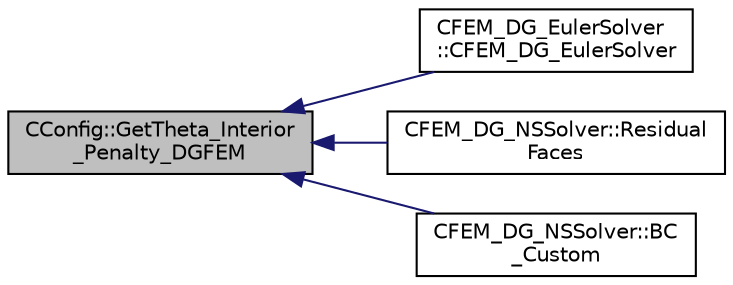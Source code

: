 digraph "CConfig::GetTheta_Interior_Penalty_DGFEM"
{
  edge [fontname="Helvetica",fontsize="10",labelfontname="Helvetica",labelfontsize="10"];
  node [fontname="Helvetica",fontsize="10",shape=record];
  rankdir="LR";
  Node12378 [label="CConfig::GetTheta_Interior\l_Penalty_DGFEM",height=0.2,width=0.4,color="black", fillcolor="grey75", style="filled", fontcolor="black"];
  Node12378 -> Node12379 [dir="back",color="midnightblue",fontsize="10",style="solid",fontname="Helvetica"];
  Node12379 [label="CFEM_DG_EulerSolver\l::CFEM_DG_EulerSolver",height=0.2,width=0.4,color="black", fillcolor="white", style="filled",URL="$class_c_f_e_m___d_g___euler_solver.html#a677fa998b78bd489a3f8bee0d56623dd"];
  Node12378 -> Node12380 [dir="back",color="midnightblue",fontsize="10",style="solid",fontname="Helvetica"];
  Node12380 [label="CFEM_DG_NSSolver::Residual\lFaces",height=0.2,width=0.4,color="black", fillcolor="white", style="filled",URL="$class_c_f_e_m___d_g___n_s_solver.html#a5afc06c0edede6e3917a6b24158930ba",tooltip="Compute the spatial residual for the given range of faces. "];
  Node12378 -> Node12381 [dir="back",color="midnightblue",fontsize="10",style="solid",fontname="Helvetica"];
  Node12381 [label="CFEM_DG_NSSolver::BC\l_Custom",height=0.2,width=0.4,color="black", fillcolor="white", style="filled",URL="$class_c_f_e_m___d_g___n_s_solver.html#a8e27fad06f1bde21670f2e2990d3027e",tooltip="Impose the user customized boundary condition. "];
}
